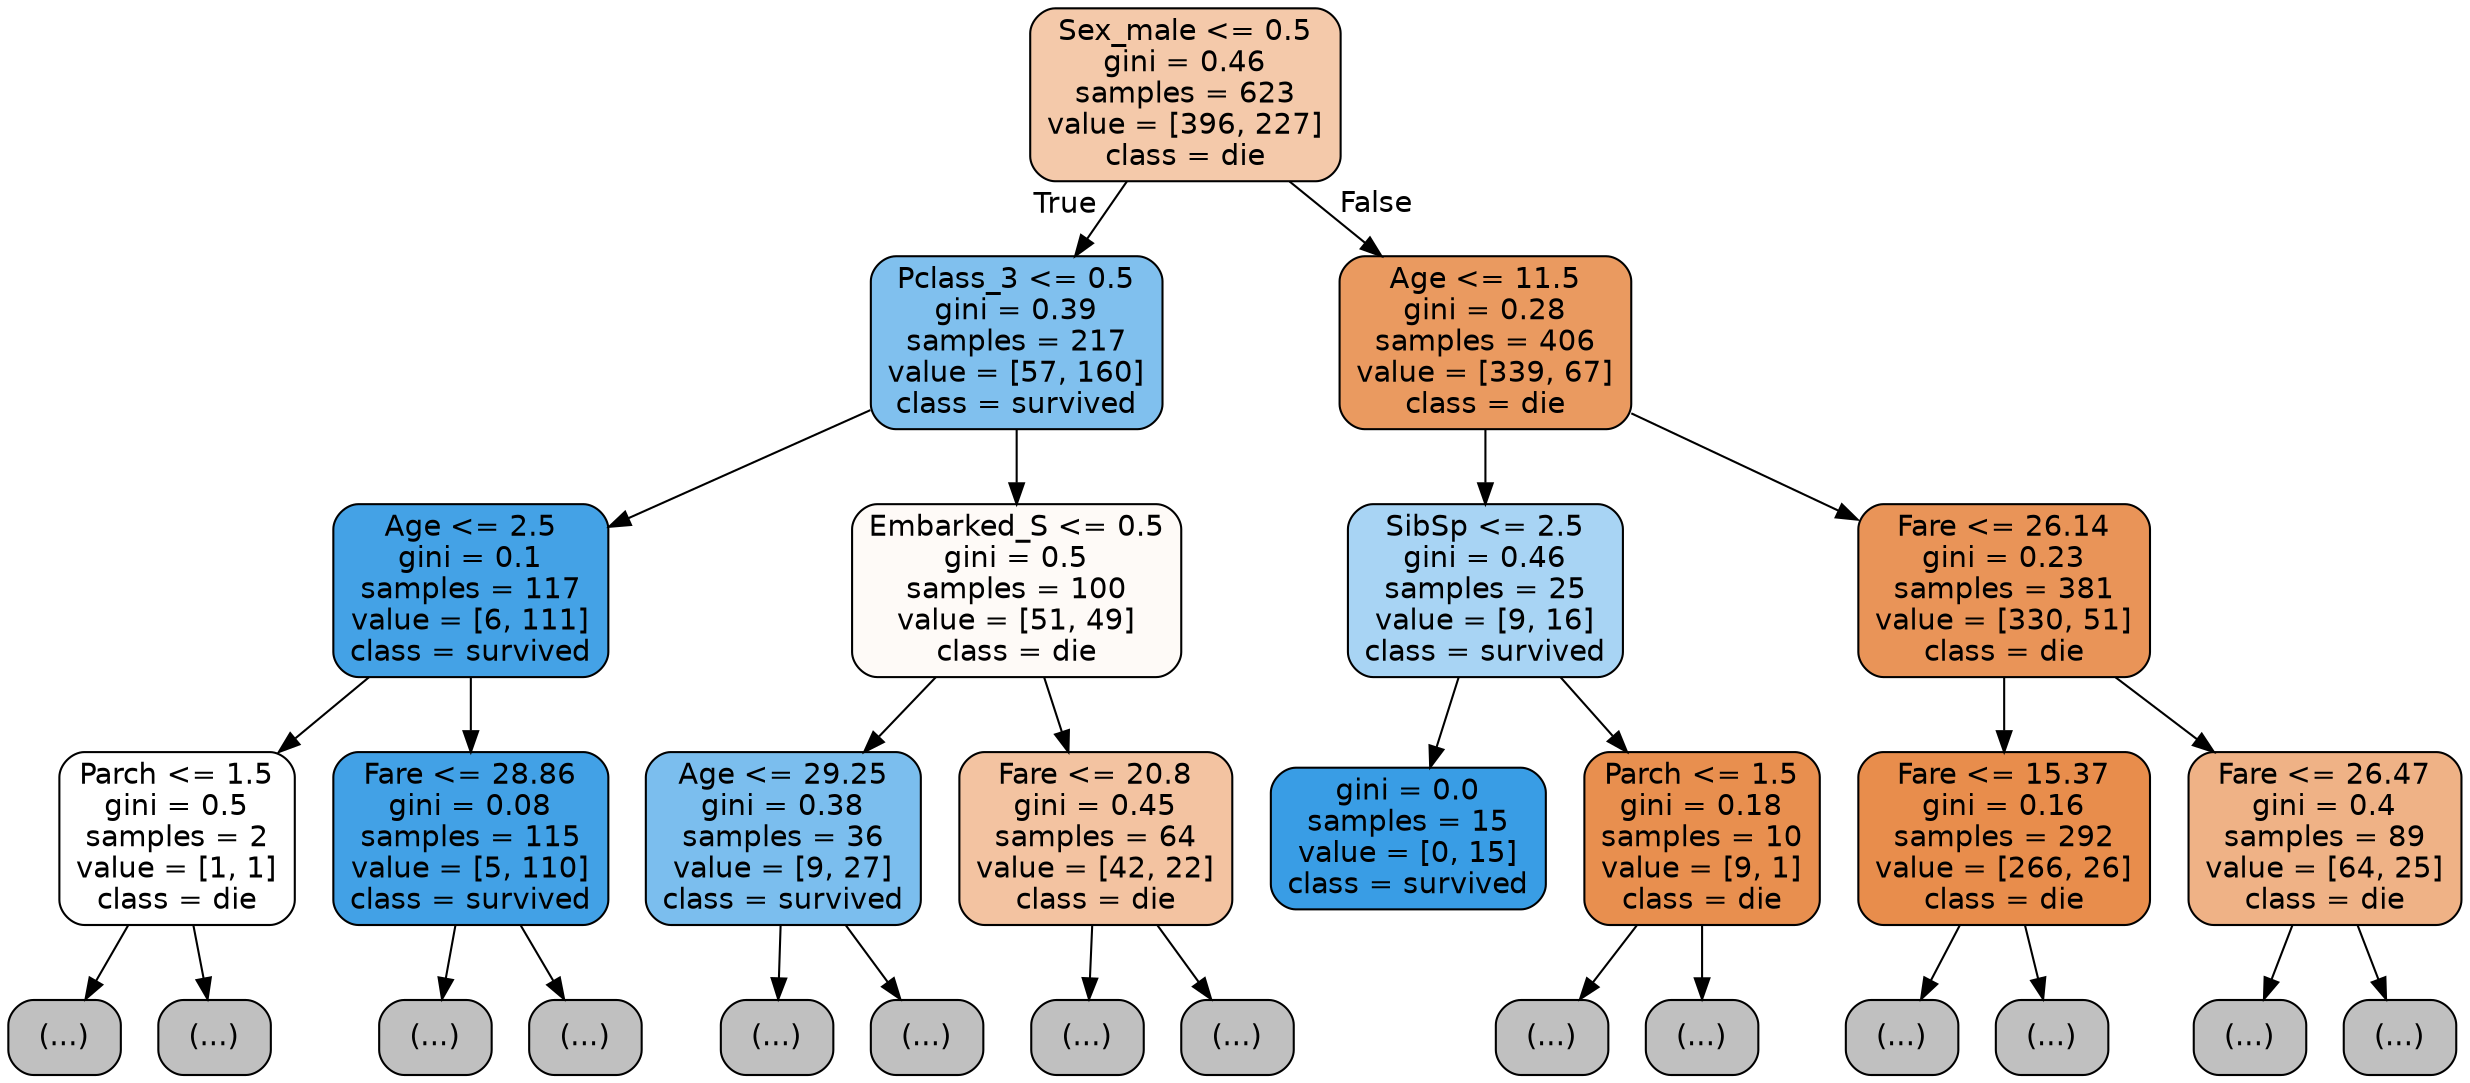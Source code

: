 digraph Tree {
node [shape=box, style="filled, rounded", color="black", fontname="helvetica"] ;
edge [fontname="helvetica"] ;
0 [label="Sex_male <= 0.5\ngini = 0.46\nsamples = 623\nvalue = [396, 227]\nclass = die", fillcolor="#f4c9aa"] ;
1 [label="Pclass_3 <= 0.5\ngini = 0.39\nsamples = 217\nvalue = [57, 160]\nclass = survived", fillcolor="#80c0ee"] ;
0 -> 1 [labeldistance=2.5, labelangle=45, headlabel="True"] ;
2 [label="Age <= 2.5\ngini = 0.1\nsamples = 117\nvalue = [6, 111]\nclass = survived", fillcolor="#44a2e6"] ;
1 -> 2 ;
3 [label="Parch <= 1.5\ngini = 0.5\nsamples = 2\nvalue = [1, 1]\nclass = die", fillcolor="#ffffff"] ;
2 -> 3 ;
4 [label="(...)", fillcolor="#C0C0C0"] ;
3 -> 4 ;
5 [label="(...)", fillcolor="#C0C0C0"] ;
3 -> 5 ;
6 [label="Fare <= 28.86\ngini = 0.08\nsamples = 115\nvalue = [5, 110]\nclass = survived", fillcolor="#42a1e6"] ;
2 -> 6 ;
7 [label="(...)", fillcolor="#C0C0C0"] ;
6 -> 7 ;
28 [label="(...)", fillcolor="#C0C0C0"] ;
6 -> 28 ;
29 [label="Embarked_S <= 0.5\ngini = 0.5\nsamples = 100\nvalue = [51, 49]\nclass = die", fillcolor="#fefaf7"] ;
1 -> 29 ;
30 [label="Age <= 29.25\ngini = 0.38\nsamples = 36\nvalue = [9, 27]\nclass = survived", fillcolor="#7bbeee"] ;
29 -> 30 ;
31 [label="(...)", fillcolor="#C0C0C0"] ;
30 -> 31 ;
48 [label="(...)", fillcolor="#C0C0C0"] ;
30 -> 48 ;
49 [label="Fare <= 20.8\ngini = 0.45\nsamples = 64\nvalue = [42, 22]\nclass = die", fillcolor="#f3c3a1"] ;
29 -> 49 ;
50 [label="(...)", fillcolor="#C0C0C0"] ;
49 -> 50 ;
83 [label="(...)", fillcolor="#C0C0C0"] ;
49 -> 83 ;
92 [label="Age <= 11.5\ngini = 0.28\nsamples = 406\nvalue = [339, 67]\nclass = die", fillcolor="#ea9a60"] ;
0 -> 92 [labeldistance=2.5, labelangle=-45, headlabel="False"] ;
93 [label="SibSp <= 2.5\ngini = 0.46\nsamples = 25\nvalue = [9, 16]\nclass = survived", fillcolor="#a8d4f4"] ;
92 -> 93 ;
94 [label="gini = 0.0\nsamples = 15\nvalue = [0, 15]\nclass = survived", fillcolor="#399de5"] ;
93 -> 94 ;
95 [label="Parch <= 1.5\ngini = 0.18\nsamples = 10\nvalue = [9, 1]\nclass = die", fillcolor="#e88f4f"] ;
93 -> 95 ;
96 [label="(...)", fillcolor="#C0C0C0"] ;
95 -> 96 ;
97 [label="(...)", fillcolor="#C0C0C0"] ;
95 -> 97 ;
100 [label="Fare <= 26.14\ngini = 0.23\nsamples = 381\nvalue = [330, 51]\nclass = die", fillcolor="#e99458"] ;
92 -> 100 ;
101 [label="Fare <= 15.37\ngini = 0.16\nsamples = 292\nvalue = [266, 26]\nclass = die", fillcolor="#e88d4c"] ;
100 -> 101 ;
102 [label="(...)", fillcolor="#C0C0C0"] ;
101 -> 102 ;
205 [label="(...)", fillcolor="#C0C0C0"] ;
101 -> 205 ;
206 [label="Fare <= 26.47\ngini = 0.4\nsamples = 89\nvalue = [64, 25]\nclass = die", fillcolor="#efb286"] ;
100 -> 206 ;
207 [label="(...)", fillcolor="#C0C0C0"] ;
206 -> 207 ;
208 [label="(...)", fillcolor="#C0C0C0"] ;
206 -> 208 ;
}